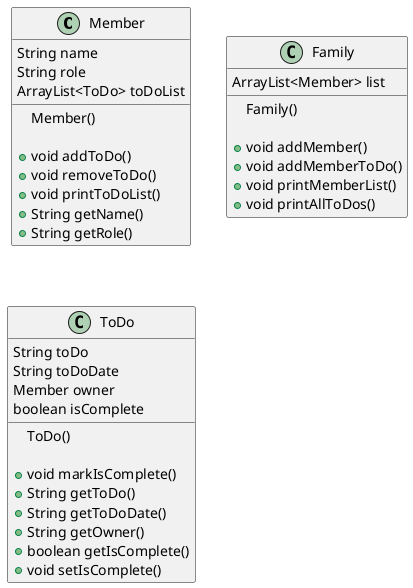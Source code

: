 @startuml

class Member {
    String name
    String role
    ArrayList<ToDo> toDoList

    Member()

    +void addToDo()
    +void removeToDo()
    +void printToDoList()
    +String getName()
    +String getRole()
}

class Family {
    ArrayList<Member> list

    Family()

    +void addMember()
    +void addMemberToDo()
    +void printMemberList()
    +void printAllToDos()
}

class ToDo {
    String toDo
    String toDoDate
    Member owner
    boolean isComplete

    ToDo()

    +void markIsComplete()
    +String getToDo()
    +String getToDoDate()
    +String getOwner()
    +boolean getIsComplete()
    +void setIsComplete()
}

@enduml